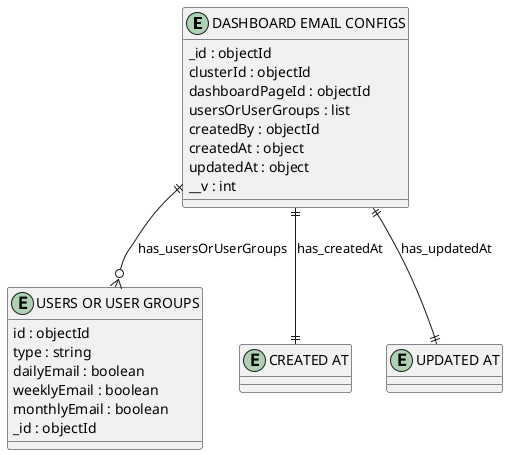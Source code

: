 @startuml DASHBOARD_EMAIL_CONFIGS_Diagram

entity "DASHBOARD EMAIL CONFIGS" as DASHBOARD_EMAIL_CONFIGS {
  _id : objectId
  clusterId : objectId
  dashboardPageId : objectId
  usersOrUserGroups : list
  createdBy : objectId
  createdAt : object
  updatedAt : object
  __v : int
}

entity "USERS OR USER GROUPS" as USERS_OR_USER_GROUPS {
  id : objectId
  type : string
  dailyEmail : boolean
  weeklyEmail : boolean
  monthlyEmail : boolean
  _id : objectId
}

entity "CREATED AT" as CREATED_AT {
}

entity "UPDATED AT" as UPDATED_AT {
}

' // Relationships
DASHBOARD_EMAIL_CONFIGS ||--o{ USERS_OR_USER_GROUPS : has_usersOrUserGroups
DASHBOARD_EMAIL_CONFIGS ||--|| CREATED_AT : has_createdAt
DASHBOARD_EMAIL_CONFIGS ||--|| UPDATED_AT : has_updatedAt
@enduml